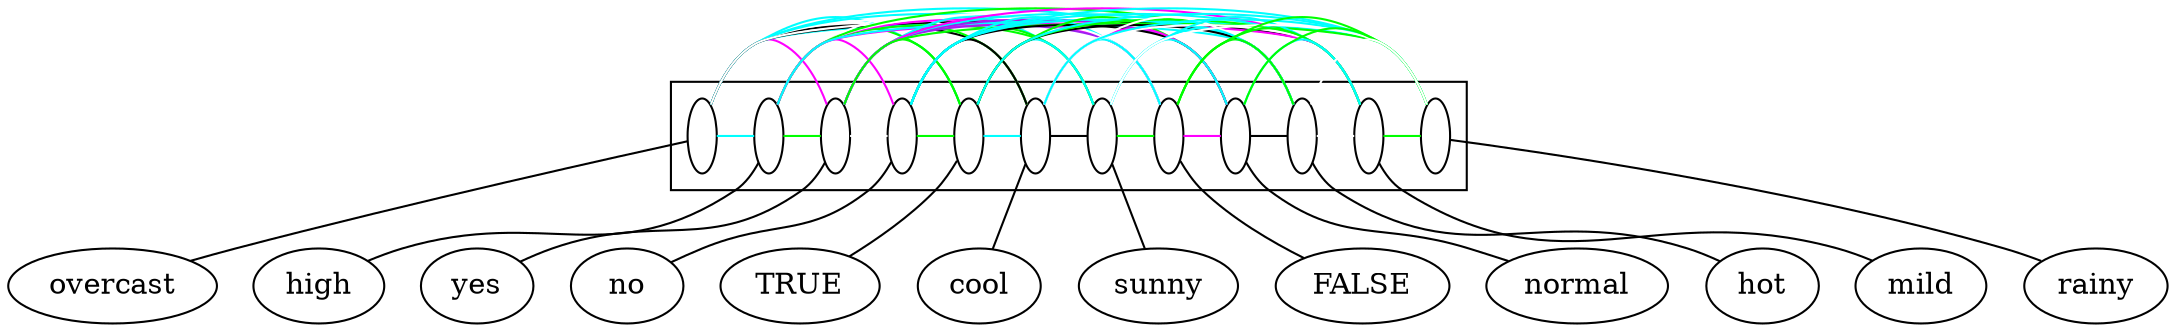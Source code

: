 digraph G {
compound=True;
overcast;
high;
yes;
no;
TRUE;
cool;
sunny;
FALSE;
normal;
hot;
mild;
rainy;
subgraph cluster_normalyesFALSEhotnosunnyovercastTRUEmildcoolhighrainy {
s_overcast [width=0.2, fillcolor=white, fixedsize=True, label=" "];
s_high [width=0.2, fillcolor=white, fixedsize=True, label=" "];
s_yes [width=0.2, fillcolor=white, fixedsize=True, label=" "];
s_no [width=0.2, fillcolor=white, fixedsize=True, label=" "];
s_TRUE [width=0.2, fillcolor=white, fixedsize=True, label=" "];
s_cool [width=0.2, fillcolor=white, fixedsize=True, label=" "];
s_sunny [width=0.2, fillcolor=white, fixedsize=True, label=" "];
s_FALSE [width=0.2, fillcolor=white, fixedsize=True, label=" "];
s_normal [width=0.2, fillcolor=white, fixedsize=True, label=" "];
s_hot [width=0.2, fillcolor=white, fixedsize=True, label=" "];
s_mild [width=0.2, fillcolor=white, fixedsize=True, label=" "];
s_rainy [width=0.2, fillcolor=white, fixedsize=True, label=" "];
subgraph  {
rank=same;
s_overcast -> s_high  [color=cyan, arrowhead=none];
s_overcast -> s_yes  [color=magenta, arrowhead=none];
s_overcast -> s_no  [color=white, arrowhead=none];
s_overcast -> s_TRUE  [color=cyan, arrowhead=none];
s_overcast -> s_cool  [color=black, arrowhead=none];
s_overcast -> s_sunny  [color=white, arrowhead=none];
s_overcast -> s_FALSE  [color=cyan, arrowhead=none];
s_overcast -> s_normal  [color=cyan, arrowhead=none];
s_overcast -> s_hot  [color=cyan, arrowhead=none];
s_overcast -> s_mild  [color=black, arrowhead=none];
s_overcast -> s_rainy  [color=white, arrowhead=none];
s_high -> s_yes  [color=green, arrowhead=none];
s_high -> s_no  [color=magenta, arrowhead=none];
s_high -> s_TRUE  [color=green, arrowhead=none];
s_high -> s_cool  [color=white, arrowhead=none];
s_high -> s_sunny  [color=green, arrowhead=none];
s_high -> s_FALSE  [color=magenta, arrowhead=none];
s_high -> s_normal  [color=white, arrowhead=none];
s_high -> s_hot  [color=green, arrowhead=none];
s_high -> s_mild  [color=magenta, arrowhead=none];
s_high -> s_rainy  [color=cyan, arrowhead=none];
s_yes -> s_no  [color=white, arrowhead=none];
s_yes -> s_TRUE  [color=green, arrowhead=none];
s_yes -> s_cool  [color=green, arrowhead=none];
s_yes -> s_sunny  [color=cyan, arrowhead=none];
s_yes -> s_FALSE  [color=purple, arrowhead=none];
s_yes -> s_normal  [color=purple, arrowhead=none];
s_yes -> s_hot  [color=cyan, arrowhead=none];
s_yes -> s_mild  [color=magenta, arrowhead=none];
s_yes -> s_rainy  [color=green, arrowhead=none];
s_no -> s_TRUE  [color=green, arrowhead=none];
s_no -> s_cool  [color=black, arrowhead=none];
s_no -> s_sunny  [color=green, arrowhead=none];
s_no -> s_FALSE  [color=cyan, arrowhead=none];
s_no -> s_normal  [color=black, arrowhead=none];
s_no -> s_hot  [color=cyan, arrowhead=none];
s_no -> s_mild  [color=cyan, arrowhead=none];
s_no -> s_rainy  [color=cyan, arrowhead=none];
s_TRUE -> s_cool  [color=cyan, arrowhead=none];
s_TRUE -> s_sunny  [color=cyan, arrowhead=none];
s_TRUE -> s_FALSE  [color=white, arrowhead=none];
s_TRUE -> s_normal  [color=green, arrowhead=none];
s_TRUE -> s_hot  [color=black, arrowhead=none];
s_TRUE -> s_mild  [color=green, arrowhead=none];
s_TRUE -> s_rainy  [color=cyan, arrowhead=none];
s_cool -> s_sunny  [color=black, arrowhead=none];
s_cool -> s_FALSE  [color=cyan, arrowhead=none];
s_cool -> s_normal  [color=magenta, arrowhead=none];
s_cool -> s_hot  [color=white, arrowhead=none];
s_cool -> s_mild  [color=white, arrowhead=none];
s_cool -> s_rainy  [color=cyan, arrowhead=none];
s_sunny -> s_FALSE  [color=green, arrowhead=none];
s_sunny -> s_normal  [color=cyan, arrowhead=none];
s_sunny -> s_hot  [color=cyan, arrowhead=none];
s_sunny -> s_mild  [color=cyan, arrowhead=none];
s_sunny -> s_rainy  [color=white, arrowhead=none];
s_FALSE -> s_normal  [color=magenta, arrowhead=none];
s_FALSE -> s_hot  [color=green, arrowhead=none];
s_FALSE -> s_mild  [color=green, arrowhead=none];
s_FALSE -> s_rainy  [color=green, arrowhead=none];
s_normal -> s_hot  [color=black, arrowhead=none];
s_normal -> s_mild  [color=cyan, arrowhead=none];
s_normal -> s_rainy  [color=green, arrowhead=none];
s_hot -> s_mild  [color=white, arrowhead=none];
s_hot -> s_rainy  [color=white, arrowhead=none];
s_mild -> s_rainy  [color=green, arrowhead=none];
}

}

s_overcast -> overcast  [arrowhead=none];
s_high -> high  [arrowhead=none];
s_yes -> yes  [arrowhead=none];
s_no -> no  [arrowhead=none];
s_TRUE -> TRUE  [arrowhead=none];
s_cool -> cool  [arrowhead=none];
s_sunny -> sunny  [arrowhead=none];
s_FALSE -> FALSE  [arrowhead=none];
s_normal -> normal  [arrowhead=none];
s_hot -> hot  [arrowhead=none];
s_mild -> mild  [arrowhead=none];
s_rainy -> rainy  [arrowhead=none];
}
